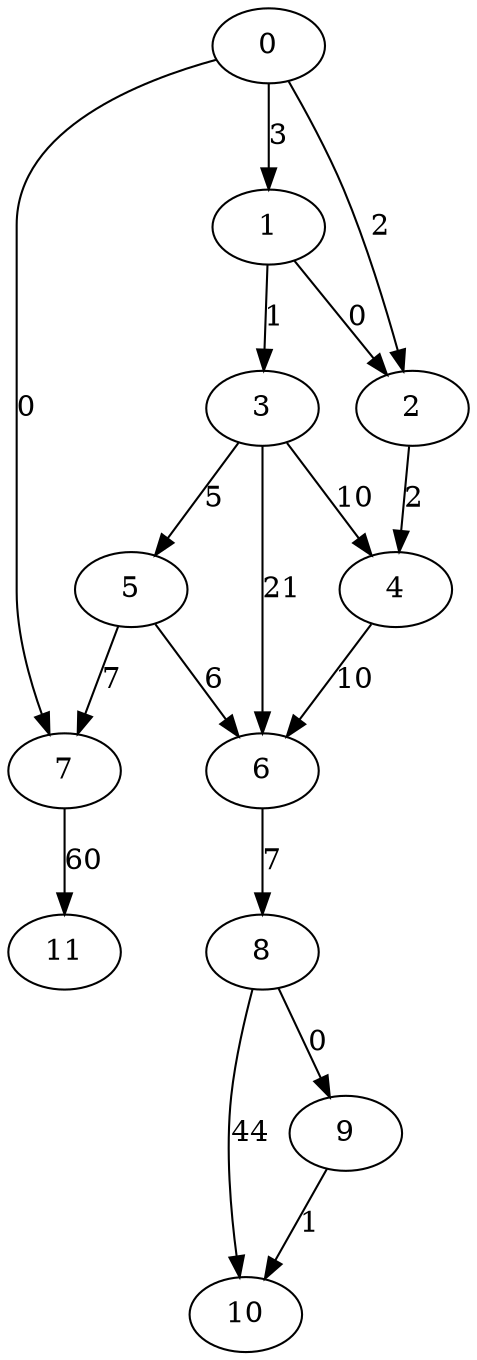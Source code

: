digraph G {
trankdir=LR;
    0 -> 7 [label="0"];
    0 -> 2 [label="2"];
    0 -> 1 [label="3"];
    1 -> 3 [label="1"];
    1 -> 2 [label="0"];
    2 -> 4 [label="2"];
    3 -> 6 [label="21"];
    3 -> 5 [label="5"];
    3 -> 4 [label="10"];
    4 -> 6 [label="10"];
    5 -> 6 [label="6"];
    5 -> 7 [label="7"];
    6 -> 8 [label="7"];
    7 -> 11 [label="60"];
    8 -> 10 [label="44"];
    8 -> 9 [label="0"];
    9 -> 10 [label="1"];
}
